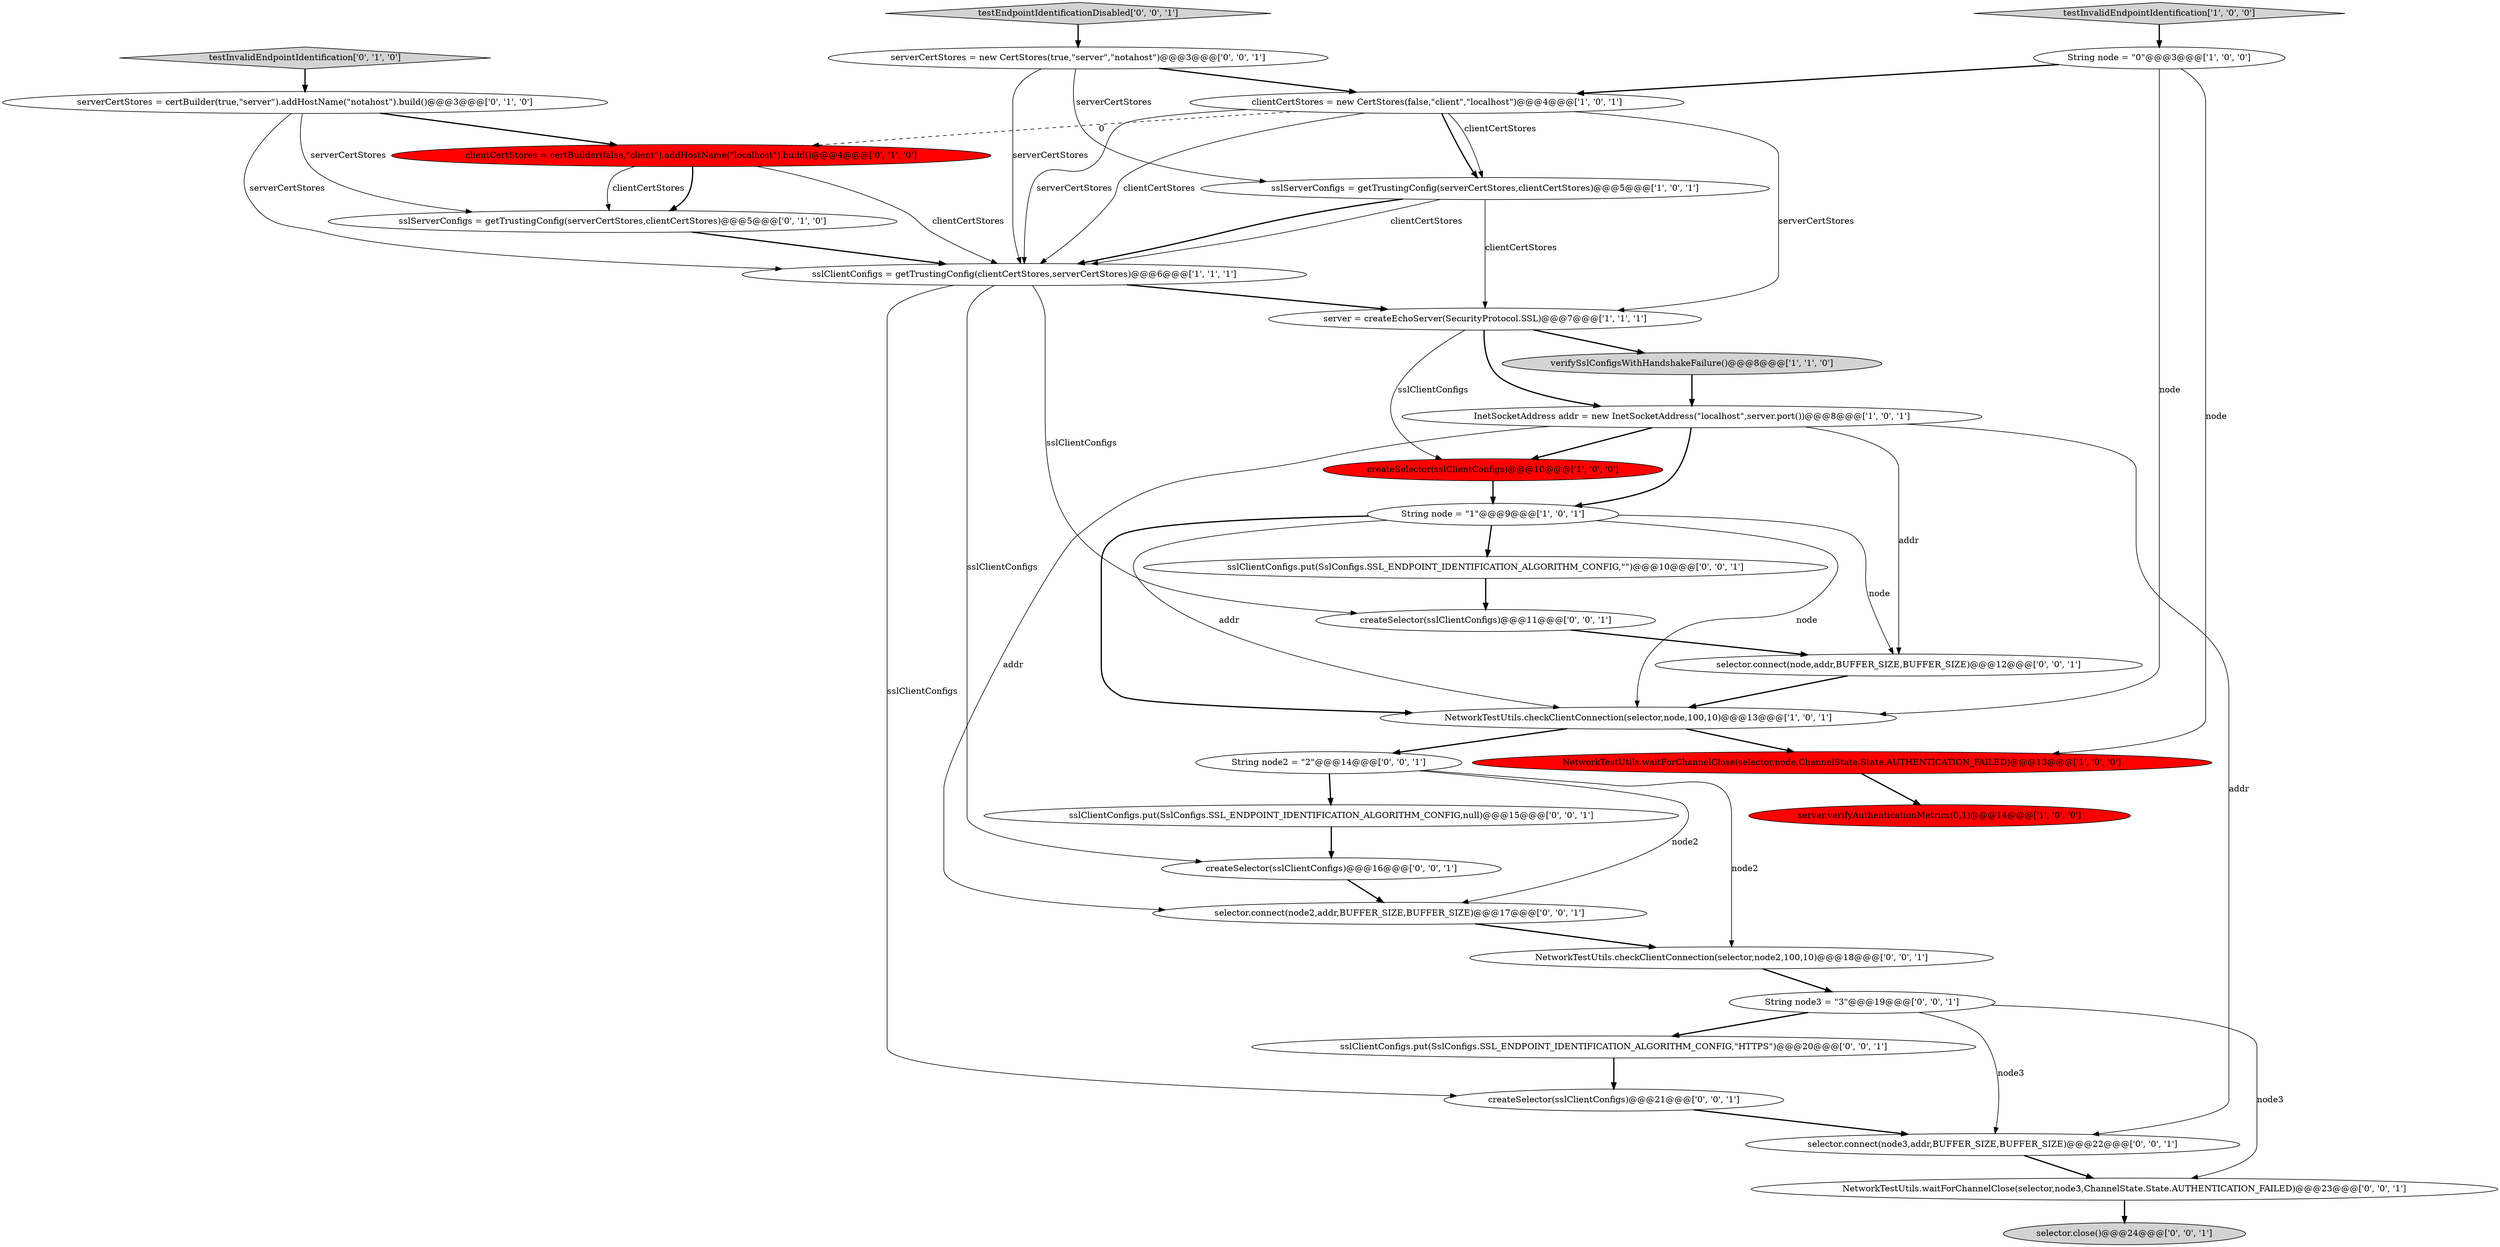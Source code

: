 digraph {
3 [style = filled, label = "server.verifyAuthenticationMetrics(0,1)@@@14@@@['1', '0', '0']", fillcolor = red, shape = ellipse image = "AAA1AAABBB1BBB"];
6 [style = filled, label = "NetworkTestUtils.checkClientConnection(selector,node,100,10)@@@13@@@['1', '0', '1']", fillcolor = white, shape = ellipse image = "AAA0AAABBB1BBB"];
27 [style = filled, label = "sslClientConfigs.put(SslConfigs.SSL_ENDPOINT_IDENTIFICATION_ALGORITHM_CONFIG,\"HTTPS\")@@@20@@@['0', '0', '1']", fillcolor = white, shape = ellipse image = "AAA0AAABBB3BBB"];
26 [style = filled, label = "sslClientConfigs.put(SslConfigs.SSL_ENDPOINT_IDENTIFICATION_ALGORITHM_CONFIG,null)@@@15@@@['0', '0', '1']", fillcolor = white, shape = ellipse image = "AAA0AAABBB3BBB"];
0 [style = filled, label = "String node = \"1\"@@@9@@@['1', '0', '1']", fillcolor = white, shape = ellipse image = "AAA0AAABBB1BBB"];
22 [style = filled, label = "String node2 = \"2\"@@@14@@@['0', '0', '1']", fillcolor = white, shape = ellipse image = "AAA0AAABBB3BBB"];
17 [style = filled, label = "createSelector(sslClientConfigs)@@@16@@@['0', '0', '1']", fillcolor = white, shape = ellipse image = "AAA0AAABBB3BBB"];
28 [style = filled, label = "selector.close()@@@24@@@['0', '0', '1']", fillcolor = lightgray, shape = ellipse image = "AAA0AAABBB3BBB"];
21 [style = filled, label = "sslClientConfigs.put(SslConfigs.SSL_ENDPOINT_IDENTIFICATION_ALGORITHM_CONFIG,\"\")@@@10@@@['0', '0', '1']", fillcolor = white, shape = ellipse image = "AAA0AAABBB3BBB"];
20 [style = filled, label = "testEndpointIdentificationDisabled['0', '0', '1']", fillcolor = lightgray, shape = diamond image = "AAA0AAABBB3BBB"];
10 [style = filled, label = "sslServerConfigs = getTrustingConfig(serverCertStores,clientCertStores)@@@5@@@['1', '0', '1']", fillcolor = white, shape = ellipse image = "AAA0AAABBB1BBB"];
25 [style = filled, label = "NetworkTestUtils.waitForChannelClose(selector,node3,ChannelState.State.AUTHENTICATION_FAILED)@@@23@@@['0', '0', '1']", fillcolor = white, shape = ellipse image = "AAA0AAABBB3BBB"];
24 [style = filled, label = "createSelector(sslClientConfigs)@@@11@@@['0', '0', '1']", fillcolor = white, shape = ellipse image = "AAA0AAABBB3BBB"];
31 [style = filled, label = "selector.connect(node2,addr,BUFFER_SIZE,BUFFER_SIZE)@@@17@@@['0', '0', '1']", fillcolor = white, shape = ellipse image = "AAA0AAABBB3BBB"];
4 [style = filled, label = "clientCertStores = new CertStores(false,\"client\",\"localhost\")@@@4@@@['1', '0', '1']", fillcolor = white, shape = ellipse image = "AAA0AAABBB1BBB"];
8 [style = filled, label = "createSelector(sslClientConfigs)@@@10@@@['1', '0', '0']", fillcolor = red, shape = ellipse image = "AAA1AAABBB1BBB"];
15 [style = filled, label = "sslServerConfigs = getTrustingConfig(serverCertStores,clientCertStores)@@@5@@@['0', '1', '0']", fillcolor = white, shape = ellipse image = "AAA0AAABBB2BBB"];
11 [style = filled, label = "server = createEchoServer(SecurityProtocol.SSL)@@@7@@@['1', '1', '1']", fillcolor = white, shape = ellipse image = "AAA0AAABBB1BBB"];
7 [style = filled, label = "InetSocketAddress addr = new InetSocketAddress(\"localhost\",server.port())@@@8@@@['1', '0', '1']", fillcolor = white, shape = ellipse image = "AAA0AAABBB1BBB"];
23 [style = filled, label = "serverCertStores = new CertStores(true,\"server\",\"notahost\")@@@3@@@['0', '0', '1']", fillcolor = white, shape = ellipse image = "AAA0AAABBB3BBB"];
16 [style = filled, label = "testInvalidEndpointIdentification['0', '1', '0']", fillcolor = lightgray, shape = diamond image = "AAA0AAABBB2BBB"];
32 [style = filled, label = "NetworkTestUtils.checkClientConnection(selector,node2,100,10)@@@18@@@['0', '0', '1']", fillcolor = white, shape = ellipse image = "AAA0AAABBB3BBB"];
30 [style = filled, label = "selector.connect(node3,addr,BUFFER_SIZE,BUFFER_SIZE)@@@22@@@['0', '0', '1']", fillcolor = white, shape = ellipse image = "AAA0AAABBB3BBB"];
14 [style = filled, label = "serverCertStores = certBuilder(true,\"server\").addHostName(\"notahost\").build()@@@3@@@['0', '1', '0']", fillcolor = white, shape = ellipse image = "AAA0AAABBB2BBB"];
29 [style = filled, label = "createSelector(sslClientConfigs)@@@21@@@['0', '0', '1']", fillcolor = white, shape = ellipse image = "AAA0AAABBB3BBB"];
5 [style = filled, label = "sslClientConfigs = getTrustingConfig(clientCertStores,serverCertStores)@@@6@@@['1', '1', '1']", fillcolor = white, shape = ellipse image = "AAA0AAABBB1BBB"];
18 [style = filled, label = "String node3 = \"3\"@@@19@@@['0', '0', '1']", fillcolor = white, shape = ellipse image = "AAA0AAABBB3BBB"];
12 [style = filled, label = "NetworkTestUtils.waitForChannelClose(selector,node,ChannelState.State.AUTHENTICATION_FAILED)@@@13@@@['1', '0', '0']", fillcolor = red, shape = ellipse image = "AAA1AAABBB1BBB"];
1 [style = filled, label = "testInvalidEndpointIdentification['1', '0', '0']", fillcolor = lightgray, shape = diamond image = "AAA0AAABBB1BBB"];
9 [style = filled, label = "verifySslConfigsWithHandshakeFailure()@@@8@@@['1', '1', '0']", fillcolor = lightgray, shape = ellipse image = "AAA0AAABBB1BBB"];
2 [style = filled, label = "String node = \"0\"@@@3@@@['1', '0', '0']", fillcolor = white, shape = ellipse image = "AAA0AAABBB1BBB"];
19 [style = filled, label = "selector.connect(node,addr,BUFFER_SIZE,BUFFER_SIZE)@@@12@@@['0', '0', '1']", fillcolor = white, shape = ellipse image = "AAA0AAABBB3BBB"];
13 [style = filled, label = "clientCertStores = certBuilder(false,\"client\").addHostName(\"localhost\").build()@@@4@@@['0', '1', '0']", fillcolor = red, shape = ellipse image = "AAA1AAABBB2BBB"];
4->10 [style = bold, label=""];
22->26 [style = bold, label=""];
13->15 [style = solid, label="clientCertStores"];
25->28 [style = bold, label=""];
4->10 [style = solid, label="clientCertStores"];
24->19 [style = bold, label=""];
14->15 [style = solid, label="serverCertStores"];
26->17 [style = bold, label=""];
29->30 [style = bold, label=""];
7->19 [style = solid, label="addr"];
0->6 [style = bold, label=""];
6->22 [style = bold, label=""];
22->32 [style = solid, label="node2"];
18->30 [style = solid, label="node3"];
4->11 [style = solid, label="serverCertStores"];
31->32 [style = bold, label=""];
17->31 [style = bold, label=""];
0->6 [style = solid, label="addr"];
23->4 [style = bold, label=""];
11->8 [style = solid, label="sslClientConfigs"];
5->24 [style = solid, label="sslClientConfigs"];
2->12 [style = solid, label="node"];
30->25 [style = bold, label=""];
10->11 [style = solid, label="clientCertStores"];
23->10 [style = solid, label="serverCertStores"];
7->0 [style = bold, label=""];
21->24 [style = bold, label=""];
0->21 [style = bold, label=""];
22->31 [style = solid, label="node2"];
9->7 [style = bold, label=""];
11->9 [style = bold, label=""];
7->8 [style = bold, label=""];
2->4 [style = bold, label=""];
19->6 [style = bold, label=""];
0->19 [style = solid, label="node"];
5->17 [style = solid, label="sslClientConfigs"];
18->25 [style = solid, label="node3"];
15->5 [style = bold, label=""];
4->5 [style = solid, label="serverCertStores"];
8->0 [style = bold, label=""];
0->6 [style = solid, label="node"];
10->5 [style = bold, label=""];
20->23 [style = bold, label=""];
2->6 [style = solid, label="node"];
18->27 [style = bold, label=""];
7->31 [style = solid, label="addr"];
16->14 [style = bold, label=""];
4->5 [style = solid, label="clientCertStores"];
5->29 [style = solid, label="sslClientConfigs"];
5->11 [style = bold, label=""];
12->3 [style = bold, label=""];
1->2 [style = bold, label=""];
13->15 [style = bold, label=""];
14->13 [style = bold, label=""];
32->18 [style = bold, label=""];
27->29 [style = bold, label=""];
14->5 [style = solid, label="serverCertStores"];
23->5 [style = solid, label="serverCertStores"];
10->5 [style = solid, label="clientCertStores"];
7->30 [style = solid, label="addr"];
4->13 [style = dashed, label="0"];
13->5 [style = solid, label="clientCertStores"];
11->7 [style = bold, label=""];
6->12 [style = bold, label=""];
}
